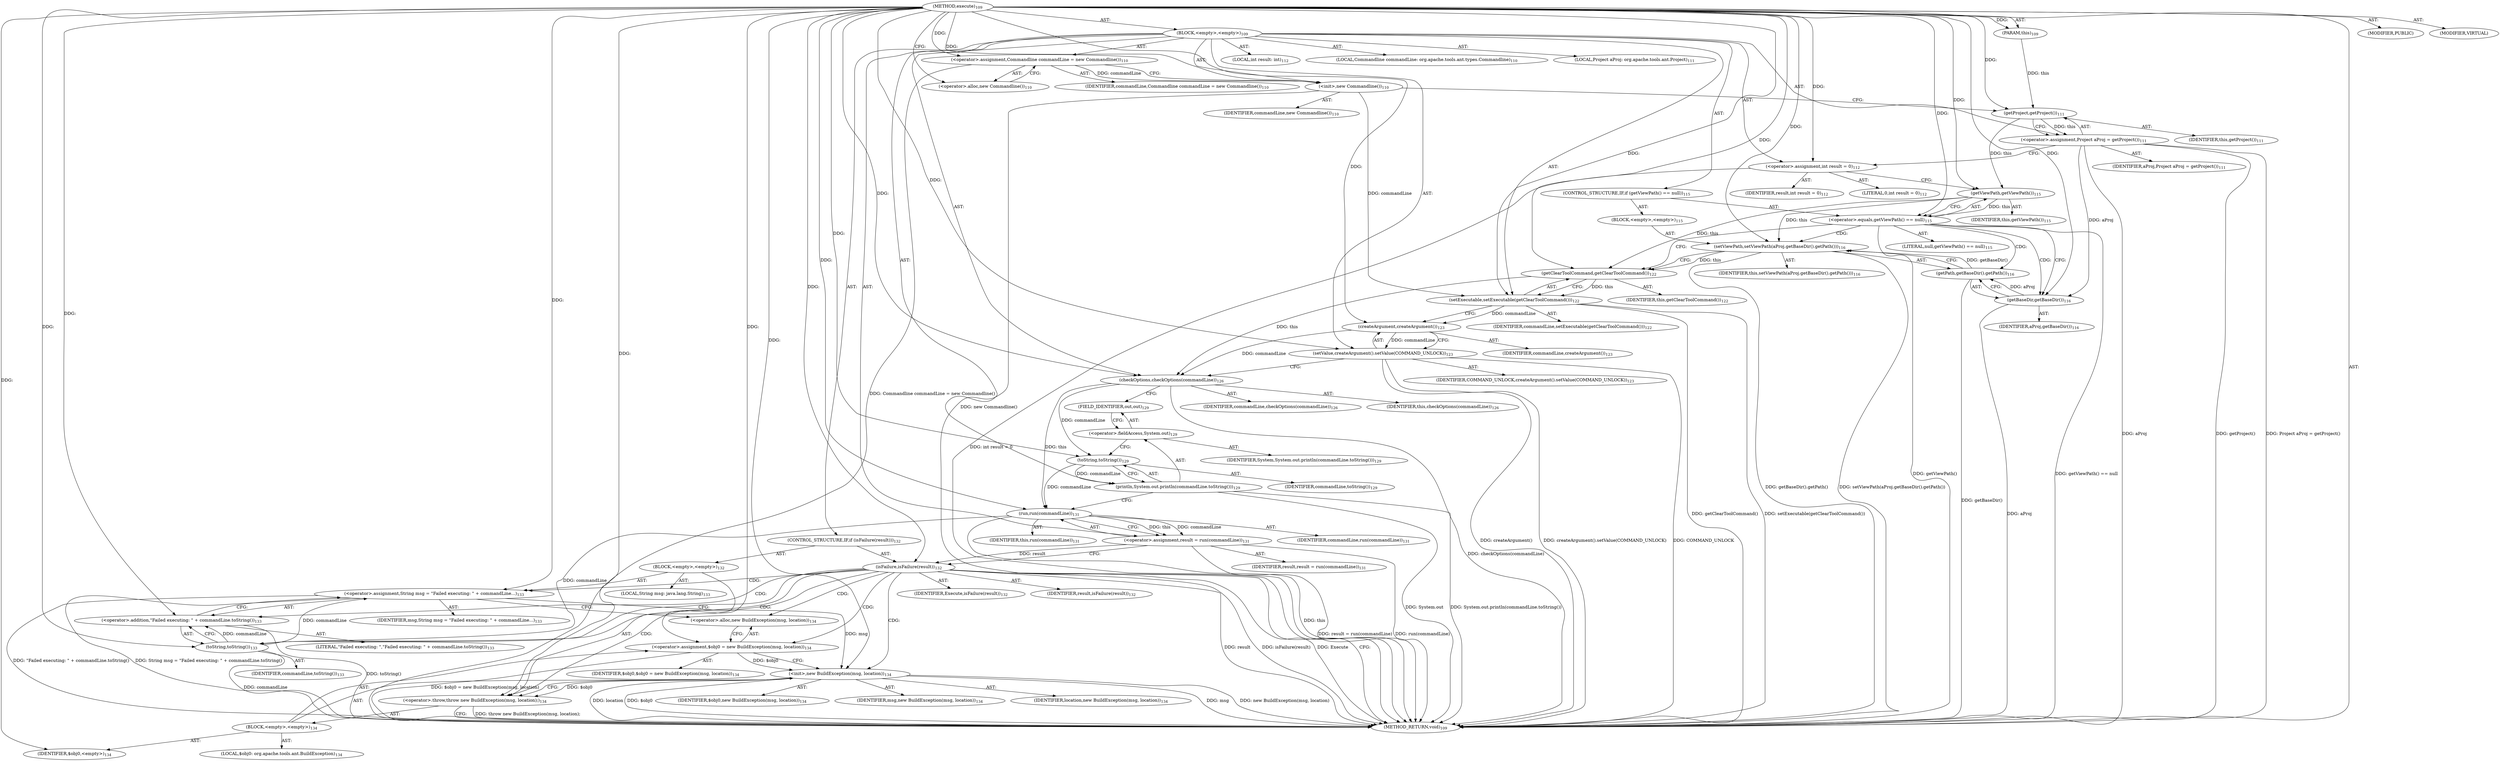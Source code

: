 digraph "execute" {  
"111669149696" [label = <(METHOD,execute)<SUB>109</SUB>> ]
"115964116992" [label = <(PARAM,this)<SUB>109</SUB>> ]
"25769803776" [label = <(BLOCK,&lt;empty&gt;,&lt;empty&gt;)<SUB>109</SUB>> ]
"94489280512" [label = <(LOCAL,Commandline commandLine: org.apache.tools.ant.types.Commandline)<SUB>110</SUB>> ]
"30064771072" [label = <(&lt;operator&gt;.assignment,Commandline commandLine = new Commandline())<SUB>110</SUB>> ]
"68719476751" [label = <(IDENTIFIER,commandLine,Commandline commandLine = new Commandline())<SUB>110</SUB>> ]
"30064771073" [label = <(&lt;operator&gt;.alloc,new Commandline())<SUB>110</SUB>> ]
"30064771074" [label = <(&lt;init&gt;,new Commandline())<SUB>110</SUB>> ]
"68719476752" [label = <(IDENTIFIER,commandLine,new Commandline())<SUB>110</SUB>> ]
"94489280513" [label = <(LOCAL,Project aProj: org.apache.tools.ant.Project)<SUB>111</SUB>> ]
"30064771075" [label = <(&lt;operator&gt;.assignment,Project aProj = getProject())<SUB>111</SUB>> ]
"68719476753" [label = <(IDENTIFIER,aProj,Project aProj = getProject())<SUB>111</SUB>> ]
"30064771076" [label = <(getProject,getProject())<SUB>111</SUB>> ]
"68719476736" [label = <(IDENTIFIER,this,getProject())<SUB>111</SUB>> ]
"94489280514" [label = <(LOCAL,int result: int)<SUB>112</SUB>> ]
"30064771077" [label = <(&lt;operator&gt;.assignment,int result = 0)<SUB>112</SUB>> ]
"68719476754" [label = <(IDENTIFIER,result,int result = 0)<SUB>112</SUB>> ]
"90194313216" [label = <(LITERAL,0,int result = 0)<SUB>112</SUB>> ]
"47244640256" [label = <(CONTROL_STRUCTURE,IF,if (getViewPath() == null))<SUB>115</SUB>> ]
"30064771078" [label = <(&lt;operator&gt;.equals,getViewPath() == null)<SUB>115</SUB>> ]
"30064771079" [label = <(getViewPath,getViewPath())<SUB>115</SUB>> ]
"68719476737" [label = <(IDENTIFIER,this,getViewPath())<SUB>115</SUB>> ]
"90194313217" [label = <(LITERAL,null,getViewPath() == null)<SUB>115</SUB>> ]
"25769803777" [label = <(BLOCK,&lt;empty&gt;,&lt;empty&gt;)<SUB>115</SUB>> ]
"30064771080" [label = <(setViewPath,setViewPath(aProj.getBaseDir().getPath()))<SUB>116</SUB>> ]
"68719476738" [label = <(IDENTIFIER,this,setViewPath(aProj.getBaseDir().getPath()))<SUB>116</SUB>> ]
"30064771081" [label = <(getPath,getBaseDir().getPath())<SUB>116</SUB>> ]
"30064771082" [label = <(getBaseDir,getBaseDir())<SUB>116</SUB>> ]
"68719476755" [label = <(IDENTIFIER,aProj,getBaseDir())<SUB>116</SUB>> ]
"30064771083" [label = <(setExecutable,setExecutable(getClearToolCommand()))<SUB>122</SUB>> ]
"68719476756" [label = <(IDENTIFIER,commandLine,setExecutable(getClearToolCommand()))<SUB>122</SUB>> ]
"30064771084" [label = <(getClearToolCommand,getClearToolCommand())<SUB>122</SUB>> ]
"68719476739" [label = <(IDENTIFIER,this,getClearToolCommand())<SUB>122</SUB>> ]
"30064771085" [label = <(setValue,createArgument().setValue(COMMAND_UNLOCK))<SUB>123</SUB>> ]
"30064771086" [label = <(createArgument,createArgument())<SUB>123</SUB>> ]
"68719476757" [label = <(IDENTIFIER,commandLine,createArgument())<SUB>123</SUB>> ]
"68719476758" [label = <(IDENTIFIER,COMMAND_UNLOCK,createArgument().setValue(COMMAND_UNLOCK))<SUB>123</SUB>> ]
"30064771087" [label = <(checkOptions,checkOptions(commandLine))<SUB>126</SUB>> ]
"68719476740" [label = <(IDENTIFIER,this,checkOptions(commandLine))<SUB>126</SUB>> ]
"68719476759" [label = <(IDENTIFIER,commandLine,checkOptions(commandLine))<SUB>126</SUB>> ]
"30064771088" [label = <(println,System.out.println(commandLine.toString()))<SUB>129</SUB>> ]
"30064771089" [label = <(&lt;operator&gt;.fieldAccess,System.out)<SUB>129</SUB>> ]
"68719476760" [label = <(IDENTIFIER,System,System.out.println(commandLine.toString()))<SUB>129</SUB>> ]
"55834574848" [label = <(FIELD_IDENTIFIER,out,out)<SUB>129</SUB>> ]
"30064771090" [label = <(toString,toString())<SUB>129</SUB>> ]
"68719476761" [label = <(IDENTIFIER,commandLine,toString())<SUB>129</SUB>> ]
"30064771091" [label = <(&lt;operator&gt;.assignment,result = run(commandLine))<SUB>131</SUB>> ]
"68719476762" [label = <(IDENTIFIER,result,result = run(commandLine))<SUB>131</SUB>> ]
"30064771092" [label = <(run,run(commandLine))<SUB>131</SUB>> ]
"68719476741" [label = <(IDENTIFIER,this,run(commandLine))<SUB>131</SUB>> ]
"68719476763" [label = <(IDENTIFIER,commandLine,run(commandLine))<SUB>131</SUB>> ]
"47244640257" [label = <(CONTROL_STRUCTURE,IF,if (isFailure(result)))<SUB>132</SUB>> ]
"30064771093" [label = <(isFailure,isFailure(result))<SUB>132</SUB>> ]
"68719476764" [label = <(IDENTIFIER,Execute,isFailure(result))<SUB>132</SUB>> ]
"68719476765" [label = <(IDENTIFIER,result,isFailure(result))<SUB>132</SUB>> ]
"25769803778" [label = <(BLOCK,&lt;empty&gt;,&lt;empty&gt;)<SUB>132</SUB>> ]
"94489280515" [label = <(LOCAL,String msg: java.lang.String)<SUB>133</SUB>> ]
"30064771094" [label = <(&lt;operator&gt;.assignment,String msg = &quot;Failed executing: &quot; + commandLine...)<SUB>133</SUB>> ]
"68719476766" [label = <(IDENTIFIER,msg,String msg = &quot;Failed executing: &quot; + commandLine...)<SUB>133</SUB>> ]
"30064771095" [label = <(&lt;operator&gt;.addition,&quot;Failed executing: &quot; + commandLine.toString())<SUB>133</SUB>> ]
"90194313218" [label = <(LITERAL,&quot;Failed executing: &quot;,&quot;Failed executing: &quot; + commandLine.toString())<SUB>133</SUB>> ]
"30064771096" [label = <(toString,toString())<SUB>133</SUB>> ]
"68719476767" [label = <(IDENTIFIER,commandLine,toString())<SUB>133</SUB>> ]
"30064771097" [label = <(&lt;operator&gt;.throw,throw new BuildException(msg, location);)<SUB>134</SUB>> ]
"25769803779" [label = <(BLOCK,&lt;empty&gt;,&lt;empty&gt;)<SUB>134</SUB>> ]
"94489280516" [label = <(LOCAL,$obj0: org.apache.tools.ant.BuildException)<SUB>134</SUB>> ]
"30064771098" [label = <(&lt;operator&gt;.assignment,$obj0 = new BuildException(msg, location))<SUB>134</SUB>> ]
"68719476768" [label = <(IDENTIFIER,$obj0,$obj0 = new BuildException(msg, location))<SUB>134</SUB>> ]
"30064771099" [label = <(&lt;operator&gt;.alloc,new BuildException(msg, location))<SUB>134</SUB>> ]
"30064771100" [label = <(&lt;init&gt;,new BuildException(msg, location))<SUB>134</SUB>> ]
"68719476769" [label = <(IDENTIFIER,$obj0,new BuildException(msg, location))<SUB>134</SUB>> ]
"68719476770" [label = <(IDENTIFIER,msg,new BuildException(msg, location))<SUB>134</SUB>> ]
"68719476771" [label = <(IDENTIFIER,location,new BuildException(msg, location))<SUB>134</SUB>> ]
"68719476772" [label = <(IDENTIFIER,$obj0,&lt;empty&gt;)<SUB>134</SUB>> ]
"133143986179" [label = <(MODIFIER,PUBLIC)> ]
"133143986180" [label = <(MODIFIER,VIRTUAL)> ]
"128849018880" [label = <(METHOD_RETURN,void)<SUB>109</SUB>> ]
  "111669149696" -> "115964116992"  [ label = "AST: "] 
  "111669149696" -> "25769803776"  [ label = "AST: "] 
  "111669149696" -> "133143986179"  [ label = "AST: "] 
  "111669149696" -> "133143986180"  [ label = "AST: "] 
  "111669149696" -> "128849018880"  [ label = "AST: "] 
  "25769803776" -> "94489280512"  [ label = "AST: "] 
  "25769803776" -> "30064771072"  [ label = "AST: "] 
  "25769803776" -> "30064771074"  [ label = "AST: "] 
  "25769803776" -> "94489280513"  [ label = "AST: "] 
  "25769803776" -> "30064771075"  [ label = "AST: "] 
  "25769803776" -> "94489280514"  [ label = "AST: "] 
  "25769803776" -> "30064771077"  [ label = "AST: "] 
  "25769803776" -> "47244640256"  [ label = "AST: "] 
  "25769803776" -> "30064771083"  [ label = "AST: "] 
  "25769803776" -> "30064771085"  [ label = "AST: "] 
  "25769803776" -> "30064771087"  [ label = "AST: "] 
  "25769803776" -> "30064771088"  [ label = "AST: "] 
  "25769803776" -> "30064771091"  [ label = "AST: "] 
  "25769803776" -> "47244640257"  [ label = "AST: "] 
  "30064771072" -> "68719476751"  [ label = "AST: "] 
  "30064771072" -> "30064771073"  [ label = "AST: "] 
  "30064771074" -> "68719476752"  [ label = "AST: "] 
  "30064771075" -> "68719476753"  [ label = "AST: "] 
  "30064771075" -> "30064771076"  [ label = "AST: "] 
  "30064771076" -> "68719476736"  [ label = "AST: "] 
  "30064771077" -> "68719476754"  [ label = "AST: "] 
  "30064771077" -> "90194313216"  [ label = "AST: "] 
  "47244640256" -> "30064771078"  [ label = "AST: "] 
  "47244640256" -> "25769803777"  [ label = "AST: "] 
  "30064771078" -> "30064771079"  [ label = "AST: "] 
  "30064771078" -> "90194313217"  [ label = "AST: "] 
  "30064771079" -> "68719476737"  [ label = "AST: "] 
  "25769803777" -> "30064771080"  [ label = "AST: "] 
  "30064771080" -> "68719476738"  [ label = "AST: "] 
  "30064771080" -> "30064771081"  [ label = "AST: "] 
  "30064771081" -> "30064771082"  [ label = "AST: "] 
  "30064771082" -> "68719476755"  [ label = "AST: "] 
  "30064771083" -> "68719476756"  [ label = "AST: "] 
  "30064771083" -> "30064771084"  [ label = "AST: "] 
  "30064771084" -> "68719476739"  [ label = "AST: "] 
  "30064771085" -> "30064771086"  [ label = "AST: "] 
  "30064771085" -> "68719476758"  [ label = "AST: "] 
  "30064771086" -> "68719476757"  [ label = "AST: "] 
  "30064771087" -> "68719476740"  [ label = "AST: "] 
  "30064771087" -> "68719476759"  [ label = "AST: "] 
  "30064771088" -> "30064771089"  [ label = "AST: "] 
  "30064771088" -> "30064771090"  [ label = "AST: "] 
  "30064771089" -> "68719476760"  [ label = "AST: "] 
  "30064771089" -> "55834574848"  [ label = "AST: "] 
  "30064771090" -> "68719476761"  [ label = "AST: "] 
  "30064771091" -> "68719476762"  [ label = "AST: "] 
  "30064771091" -> "30064771092"  [ label = "AST: "] 
  "30064771092" -> "68719476741"  [ label = "AST: "] 
  "30064771092" -> "68719476763"  [ label = "AST: "] 
  "47244640257" -> "30064771093"  [ label = "AST: "] 
  "47244640257" -> "25769803778"  [ label = "AST: "] 
  "30064771093" -> "68719476764"  [ label = "AST: "] 
  "30064771093" -> "68719476765"  [ label = "AST: "] 
  "25769803778" -> "94489280515"  [ label = "AST: "] 
  "25769803778" -> "30064771094"  [ label = "AST: "] 
  "25769803778" -> "30064771097"  [ label = "AST: "] 
  "30064771094" -> "68719476766"  [ label = "AST: "] 
  "30064771094" -> "30064771095"  [ label = "AST: "] 
  "30064771095" -> "90194313218"  [ label = "AST: "] 
  "30064771095" -> "30064771096"  [ label = "AST: "] 
  "30064771096" -> "68719476767"  [ label = "AST: "] 
  "30064771097" -> "25769803779"  [ label = "AST: "] 
  "25769803779" -> "94489280516"  [ label = "AST: "] 
  "25769803779" -> "30064771098"  [ label = "AST: "] 
  "25769803779" -> "30064771100"  [ label = "AST: "] 
  "25769803779" -> "68719476772"  [ label = "AST: "] 
  "30064771098" -> "68719476768"  [ label = "AST: "] 
  "30064771098" -> "30064771099"  [ label = "AST: "] 
  "30064771100" -> "68719476769"  [ label = "AST: "] 
  "30064771100" -> "68719476770"  [ label = "AST: "] 
  "30064771100" -> "68719476771"  [ label = "AST: "] 
  "30064771072" -> "30064771074"  [ label = "CFG: "] 
  "30064771074" -> "30064771076"  [ label = "CFG: "] 
  "30064771075" -> "30064771077"  [ label = "CFG: "] 
  "30064771077" -> "30064771079"  [ label = "CFG: "] 
  "30064771083" -> "30064771086"  [ label = "CFG: "] 
  "30064771085" -> "30064771087"  [ label = "CFG: "] 
  "30064771087" -> "55834574848"  [ label = "CFG: "] 
  "30064771088" -> "30064771092"  [ label = "CFG: "] 
  "30064771091" -> "30064771093"  [ label = "CFG: "] 
  "30064771073" -> "30064771072"  [ label = "CFG: "] 
  "30064771076" -> "30064771075"  [ label = "CFG: "] 
  "30064771078" -> "30064771082"  [ label = "CFG: "] 
  "30064771078" -> "30064771084"  [ label = "CFG: "] 
  "30064771084" -> "30064771083"  [ label = "CFG: "] 
  "30064771086" -> "30064771085"  [ label = "CFG: "] 
  "30064771089" -> "30064771090"  [ label = "CFG: "] 
  "30064771090" -> "30064771088"  [ label = "CFG: "] 
  "30064771092" -> "30064771091"  [ label = "CFG: "] 
  "30064771093" -> "128849018880"  [ label = "CFG: "] 
  "30064771093" -> "30064771096"  [ label = "CFG: "] 
  "30064771079" -> "30064771078"  [ label = "CFG: "] 
  "30064771080" -> "30064771084"  [ label = "CFG: "] 
  "55834574848" -> "30064771089"  [ label = "CFG: "] 
  "30064771094" -> "30064771099"  [ label = "CFG: "] 
  "30064771097" -> "128849018880"  [ label = "CFG: "] 
  "30064771081" -> "30064771080"  [ label = "CFG: "] 
  "30064771095" -> "30064771094"  [ label = "CFG: "] 
  "30064771082" -> "30064771081"  [ label = "CFG: "] 
  "30064771096" -> "30064771095"  [ label = "CFG: "] 
  "30064771098" -> "30064771100"  [ label = "CFG: "] 
  "30064771100" -> "30064771097"  [ label = "CFG: "] 
  "30064771099" -> "30064771098"  [ label = "CFG: "] 
  "111669149696" -> "30064771073"  [ label = "CFG: "] 
  "30064771072" -> "128849018880"  [ label = "DDG: Commandline commandLine = new Commandline()"] 
  "30064771074" -> "128849018880"  [ label = "DDG: new Commandline()"] 
  "30064771075" -> "128849018880"  [ label = "DDG: aProj"] 
  "30064771075" -> "128849018880"  [ label = "DDG: getProject()"] 
  "30064771075" -> "128849018880"  [ label = "DDG: Project aProj = getProject()"] 
  "30064771077" -> "128849018880"  [ label = "DDG: int result = 0"] 
  "30064771078" -> "128849018880"  [ label = "DDG: getViewPath()"] 
  "30064771078" -> "128849018880"  [ label = "DDG: getViewPath() == null"] 
  "30064771082" -> "128849018880"  [ label = "DDG: aProj"] 
  "30064771081" -> "128849018880"  [ label = "DDG: getBaseDir()"] 
  "30064771080" -> "128849018880"  [ label = "DDG: getBaseDir().getPath()"] 
  "30064771080" -> "128849018880"  [ label = "DDG: setViewPath(aProj.getBaseDir().getPath())"] 
  "30064771083" -> "128849018880"  [ label = "DDG: getClearToolCommand()"] 
  "30064771083" -> "128849018880"  [ label = "DDG: setExecutable(getClearToolCommand())"] 
  "30064771085" -> "128849018880"  [ label = "DDG: createArgument()"] 
  "30064771085" -> "128849018880"  [ label = "DDG: createArgument().setValue(COMMAND_UNLOCK)"] 
  "30064771087" -> "128849018880"  [ label = "DDG: checkOptions(commandLine)"] 
  "30064771088" -> "128849018880"  [ label = "DDG: System.out"] 
  "30064771088" -> "128849018880"  [ label = "DDG: System.out.println(commandLine.toString())"] 
  "30064771092" -> "128849018880"  [ label = "DDG: this"] 
  "30064771091" -> "128849018880"  [ label = "DDG: run(commandLine)"] 
  "30064771091" -> "128849018880"  [ label = "DDG: result = run(commandLine)"] 
  "30064771093" -> "128849018880"  [ label = "DDG: result"] 
  "30064771093" -> "128849018880"  [ label = "DDG: isFailure(result)"] 
  "30064771096" -> "128849018880"  [ label = "DDG: commandLine"] 
  "30064771095" -> "128849018880"  [ label = "DDG: toString()"] 
  "30064771094" -> "128849018880"  [ label = "DDG: &quot;Failed executing: &quot; + commandLine.toString()"] 
  "30064771094" -> "128849018880"  [ label = "DDG: String msg = &quot;Failed executing: &quot; + commandLine.toString()"] 
  "30064771098" -> "128849018880"  [ label = "DDG: $obj0 = new BuildException(msg, location)"] 
  "30064771100" -> "128849018880"  [ label = "DDG: $obj0"] 
  "30064771100" -> "128849018880"  [ label = "DDG: msg"] 
  "30064771100" -> "128849018880"  [ label = "DDG: new BuildException(msg, location)"] 
  "30064771097" -> "128849018880"  [ label = "DDG: throw new BuildException(msg, location);"] 
  "30064771100" -> "128849018880"  [ label = "DDG: location"] 
  "30064771093" -> "128849018880"  [ label = "DDG: Execute"] 
  "30064771085" -> "128849018880"  [ label = "DDG: COMMAND_UNLOCK"] 
  "111669149696" -> "115964116992"  [ label = "DDG: "] 
  "111669149696" -> "30064771072"  [ label = "DDG: "] 
  "30064771076" -> "30064771075"  [ label = "DDG: this"] 
  "111669149696" -> "30064771077"  [ label = "DDG: "] 
  "30064771092" -> "30064771091"  [ label = "DDG: this"] 
  "30064771092" -> "30064771091"  [ label = "DDG: commandLine"] 
  "30064771072" -> "30064771074"  [ label = "DDG: commandLine"] 
  "111669149696" -> "30064771074"  [ label = "DDG: "] 
  "30064771074" -> "30064771083"  [ label = "DDG: commandLine"] 
  "111669149696" -> "30064771083"  [ label = "DDG: "] 
  "30064771084" -> "30064771083"  [ label = "DDG: this"] 
  "30064771086" -> "30064771085"  [ label = "DDG: commandLine"] 
  "111669149696" -> "30064771085"  [ label = "DDG: "] 
  "30064771084" -> "30064771087"  [ label = "DDG: this"] 
  "111669149696" -> "30064771087"  [ label = "DDG: "] 
  "30064771086" -> "30064771087"  [ label = "DDG: commandLine"] 
  "30064771090" -> "30064771088"  [ label = "DDG: commandLine"] 
  "115964116992" -> "30064771076"  [ label = "DDG: this"] 
  "111669149696" -> "30064771076"  [ label = "DDG: "] 
  "30064771079" -> "30064771078"  [ label = "DDG: this"] 
  "111669149696" -> "30064771078"  [ label = "DDG: "] 
  "30064771079" -> "30064771084"  [ label = "DDG: this"] 
  "30064771080" -> "30064771084"  [ label = "DDG: this"] 
  "111669149696" -> "30064771084"  [ label = "DDG: "] 
  "30064771083" -> "30064771086"  [ label = "DDG: commandLine"] 
  "111669149696" -> "30064771086"  [ label = "DDG: "] 
  "30064771087" -> "30064771090"  [ label = "DDG: commandLine"] 
  "111669149696" -> "30064771090"  [ label = "DDG: "] 
  "30064771087" -> "30064771092"  [ label = "DDG: this"] 
  "111669149696" -> "30064771092"  [ label = "DDG: "] 
  "30064771090" -> "30064771092"  [ label = "DDG: commandLine"] 
  "111669149696" -> "30064771093"  [ label = "DDG: "] 
  "30064771091" -> "30064771093"  [ label = "DDG: result"] 
  "111669149696" -> "30064771094"  [ label = "DDG: "] 
  "30064771096" -> "30064771094"  [ label = "DDG: commandLine"] 
  "30064771076" -> "30064771079"  [ label = "DDG: this"] 
  "111669149696" -> "30064771079"  [ label = "DDG: "] 
  "30064771079" -> "30064771080"  [ label = "DDG: this"] 
  "111669149696" -> "30064771080"  [ label = "DDG: "] 
  "30064771081" -> "30064771080"  [ label = "DDG: getBaseDir()"] 
  "30064771100" -> "30064771097"  [ label = "DDG: $obj0"] 
  "111669149696" -> "30064771097"  [ label = "DDG: "] 
  "30064771082" -> "30064771081"  [ label = "DDG: aProj"] 
  "111669149696" -> "30064771095"  [ label = "DDG: "] 
  "30064771096" -> "30064771095"  [ label = "DDG: commandLine"] 
  "111669149696" -> "30064771098"  [ label = "DDG: "] 
  "111669149696" -> "68719476772"  [ label = "DDG: "] 
  "30064771075" -> "30064771082"  [ label = "DDG: aProj"] 
  "111669149696" -> "30064771082"  [ label = "DDG: "] 
  "30064771092" -> "30064771096"  [ label = "DDG: commandLine"] 
  "111669149696" -> "30064771096"  [ label = "DDG: "] 
  "30064771098" -> "30064771100"  [ label = "DDG: $obj0"] 
  "111669149696" -> "30064771100"  [ label = "DDG: "] 
  "30064771094" -> "30064771100"  [ label = "DDG: msg"] 
  "30064771078" -> "30064771082"  [ label = "CDG: "] 
  "30064771078" -> "30064771081"  [ label = "CDG: "] 
  "30064771078" -> "30064771080"  [ label = "CDG: "] 
  "30064771093" -> "30064771098"  [ label = "CDG: "] 
  "30064771093" -> "30064771097"  [ label = "CDG: "] 
  "30064771093" -> "30064771096"  [ label = "CDG: "] 
  "30064771093" -> "30064771095"  [ label = "CDG: "] 
  "30064771093" -> "30064771100"  [ label = "CDG: "] 
  "30064771093" -> "30064771099"  [ label = "CDG: "] 
  "30064771093" -> "30064771094"  [ label = "CDG: "] 
}
